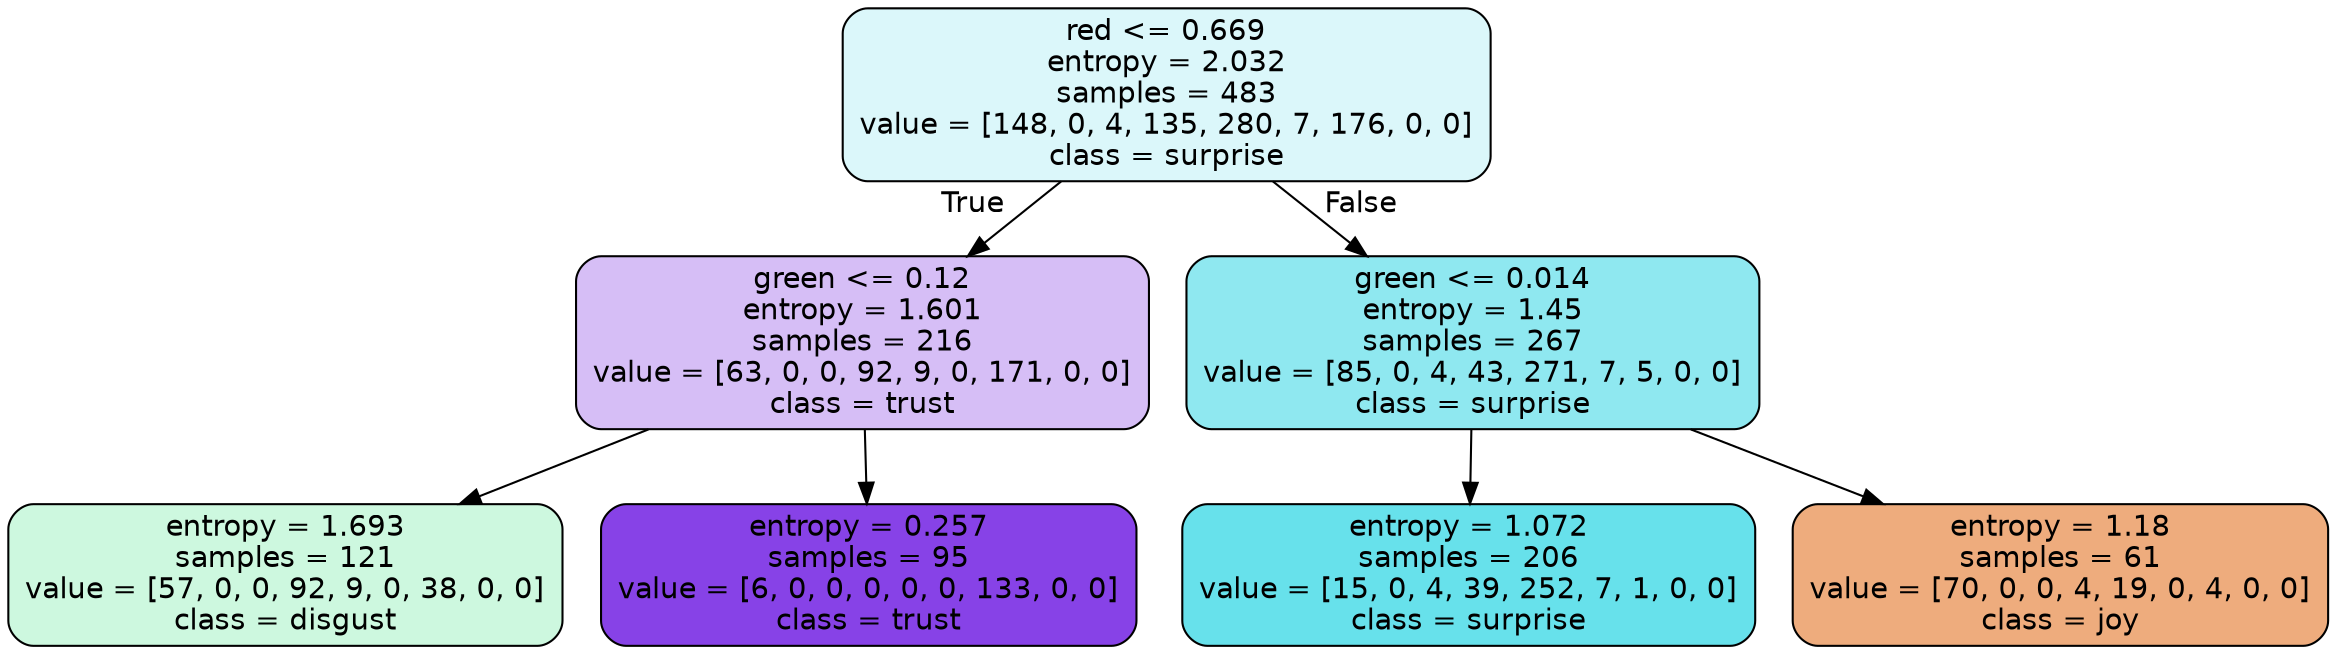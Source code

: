 digraph Tree {
node [shape=box, style="filled, rounded", color="black", fontname=helvetica] ;
edge [fontname=helvetica] ;
0 [label="red <= 0.669\nentropy = 2.032\nsamples = 483\nvalue = [148, 0, 4, 135, 280, 7, 176, 0, 0]\nclass = surprise", fillcolor="#39d7e52e"] ;
1 [label="green <= 0.12\nentropy = 1.601\nsamples = 216\nvalue = [63, 0, 0, 92, 9, 0, 171, 0, 0]\nclass = trust", fillcolor="#8139e553"] ;
0 -> 1 [labeldistance=2.5, labelangle=45, headlabel="True"] ;
2 [label="entropy = 1.693\nsamples = 121\nvalue = [57, 0, 0, 92, 9, 0, 38, 0, 0]\nclass = disgust", fillcolor="#39e58140"] ;
1 -> 2 ;
3 [label="entropy = 0.257\nsamples = 95\nvalue = [6, 0, 0, 0, 0, 0, 133, 0, 0]\nclass = trust", fillcolor="#8139e5f3"] ;
1 -> 3 ;
4 [label="green <= 0.014\nentropy = 1.45\nsamples = 267\nvalue = [85, 0, 4, 43, 271, 7, 5, 0, 0]\nclass = surprise", fillcolor="#39d7e590"] ;
0 -> 4 [labeldistance=2.5, labelangle=-45, headlabel="False"] ;
5 [label="entropy = 1.072\nsamples = 206\nvalue = [15, 0, 4, 39, 252, 7, 1, 0, 0]\nclass = surprise", fillcolor="#39d7e5c3"] ;
4 -> 5 ;
6 [label="entropy = 1.18\nsamples = 61\nvalue = [70, 0, 0, 4, 19, 0, 4, 0, 0]\nclass = joy", fillcolor="#e58139a7"] ;
4 -> 6 ;
}